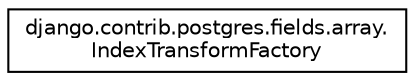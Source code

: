 digraph "Graphical Class Hierarchy"
{
 // LATEX_PDF_SIZE
  edge [fontname="Helvetica",fontsize="10",labelfontname="Helvetica",labelfontsize="10"];
  node [fontname="Helvetica",fontsize="10",shape=record];
  rankdir="LR";
  Node0 [label="django.contrib.postgres.fields.array.\lIndexTransformFactory",height=0.2,width=0.4,color="black", fillcolor="white", style="filled",URL="$d7/dcf/classdjango_1_1contrib_1_1postgres_1_1fields_1_1array_1_1_index_transform_factory.html",tooltip=" "];
}
